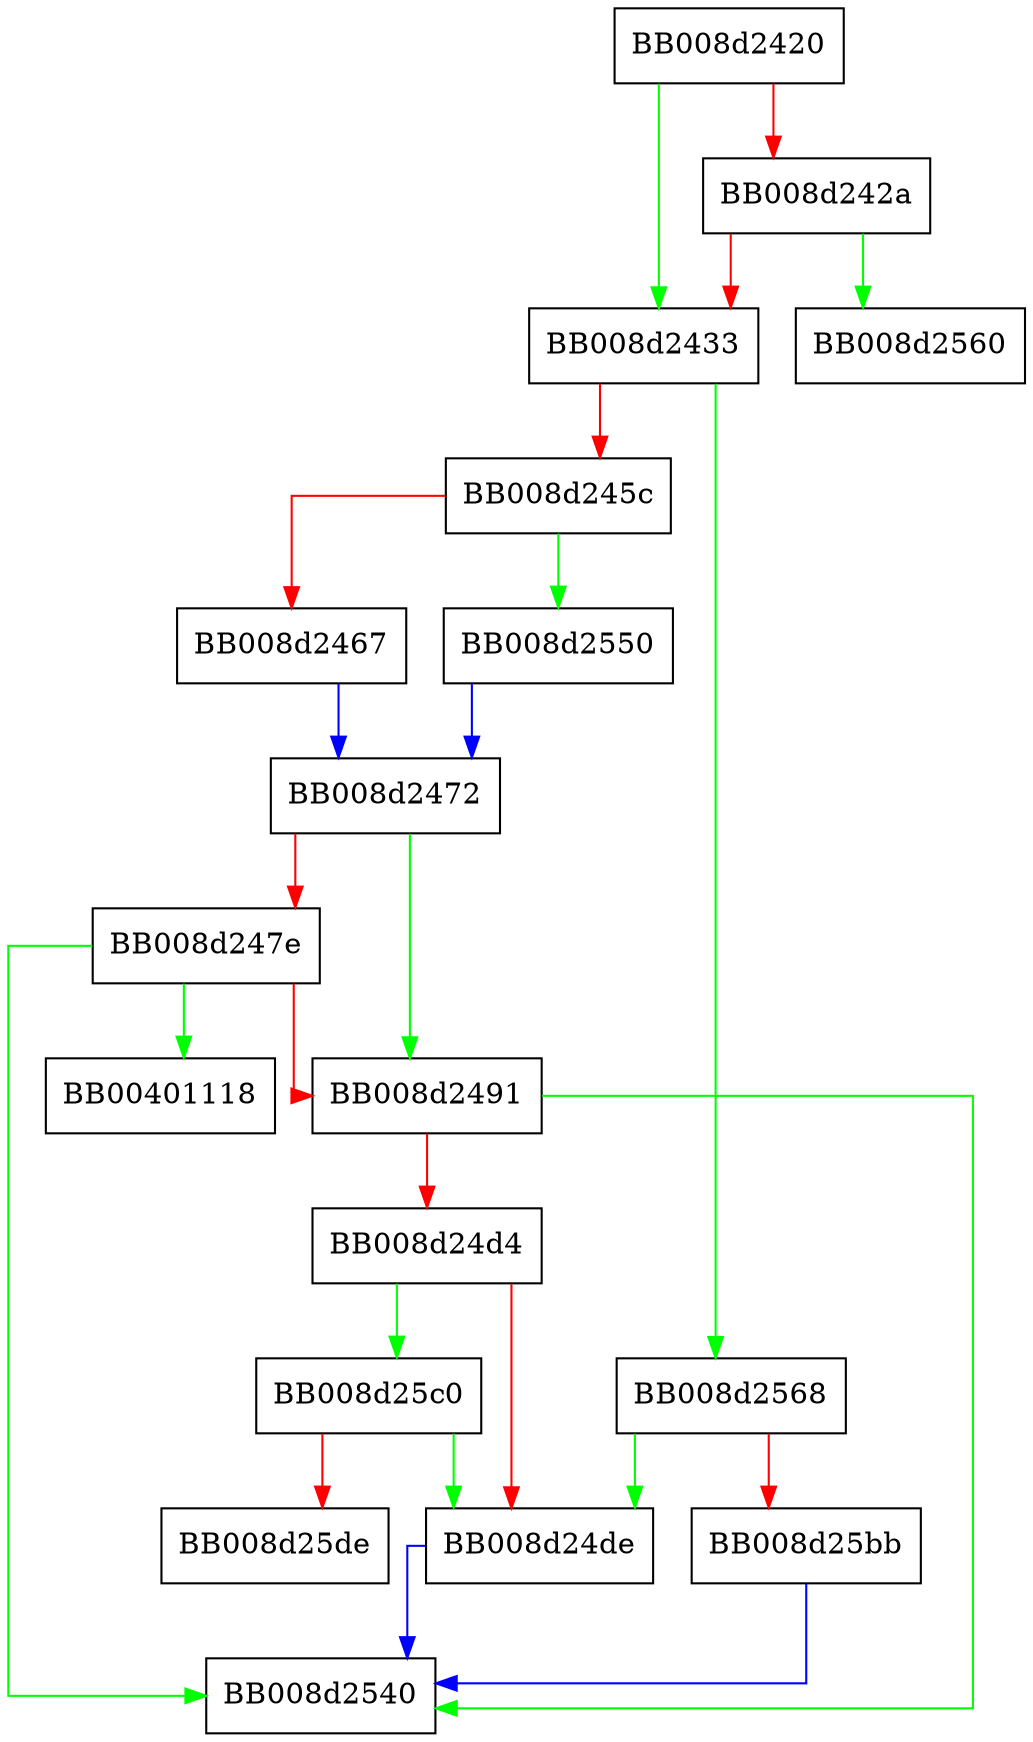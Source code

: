 digraph tzset_internal {
  node [shape="box"];
  graph [splines=ortho];
  BB008d2420 -> BB008d2433 [color="green"];
  BB008d2420 -> BB008d242a [color="red"];
  BB008d242a -> BB008d2560 [color="green"];
  BB008d242a -> BB008d2433 [color="red"];
  BB008d2433 -> BB008d2568 [color="green"];
  BB008d2433 -> BB008d245c [color="red"];
  BB008d245c -> BB008d2550 [color="green"];
  BB008d245c -> BB008d2467 [color="red"];
  BB008d2467 -> BB008d2472 [color="blue"];
  BB008d2472 -> BB008d2491 [color="green"];
  BB008d2472 -> BB008d247e [color="red"];
  BB008d247e -> BB00401118 [color="green"];
  BB008d247e -> BB008d2540 [color="green"];
  BB008d247e -> BB008d2491 [color="red"];
  BB008d2491 -> BB008d2540 [color="green"];
  BB008d2491 -> BB008d24d4 [color="red"];
  BB008d24d4 -> BB008d25c0 [color="green"];
  BB008d24d4 -> BB008d24de [color="red"];
  BB008d24de -> BB008d2540 [color="blue"];
  BB008d2550 -> BB008d2472 [color="blue"];
  BB008d2568 -> BB008d24de [color="green"];
  BB008d2568 -> BB008d25bb [color="red"];
  BB008d25bb -> BB008d2540 [color="blue"];
  BB008d25c0 -> BB008d24de [color="green"];
  BB008d25c0 -> BB008d25de [color="red"];
}